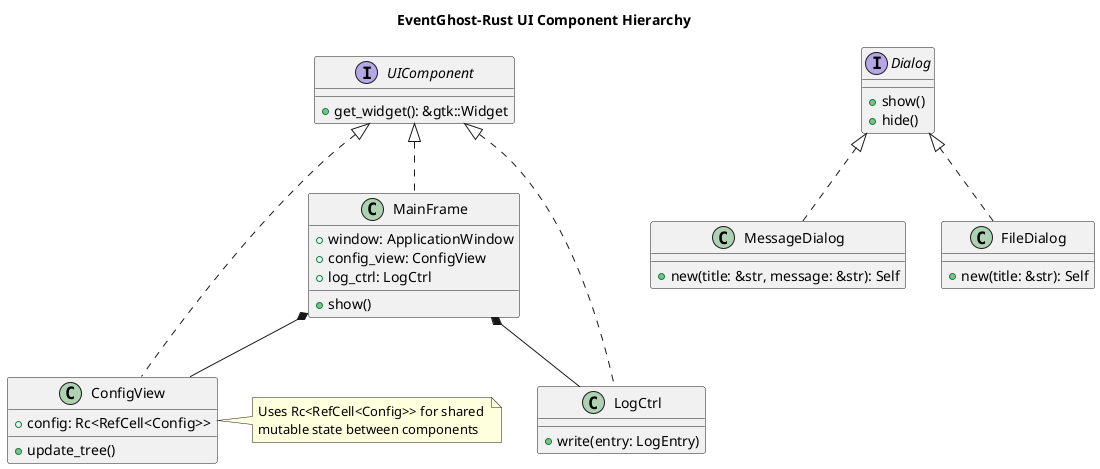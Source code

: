 @startuml UIComponents

title "EventGhost-Rust UI Component Hierarchy"

interface UIComponent {
  +get_widget(): &gtk::Widget
}

class MainFrame {
  +window: ApplicationWindow
  +config_view: ConfigView
  +log_ctrl: LogCtrl
  +show()
}

class ConfigView {
  +config: Rc<RefCell<Config>>
  +update_tree()
}

class LogCtrl {
  +write(entry: LogEntry)
}

interface Dialog {
  +show()
  +hide()
}

class MessageDialog {
  +new(title: &str, message: &str): Self
}

class FileDialog {
  +new(title: &str): Self
}

UIComponent <|.. MainFrame
UIComponent <|.. ConfigView
UIComponent <|.. LogCtrl

Dialog <|.. MessageDialog
Dialog <|.. FileDialog

MainFrame *-- ConfigView
MainFrame *-- LogCtrl

note right of ConfigView
  Uses Rc<RefCell<Config>> for shared 
  mutable state between components
end note

@enduml 